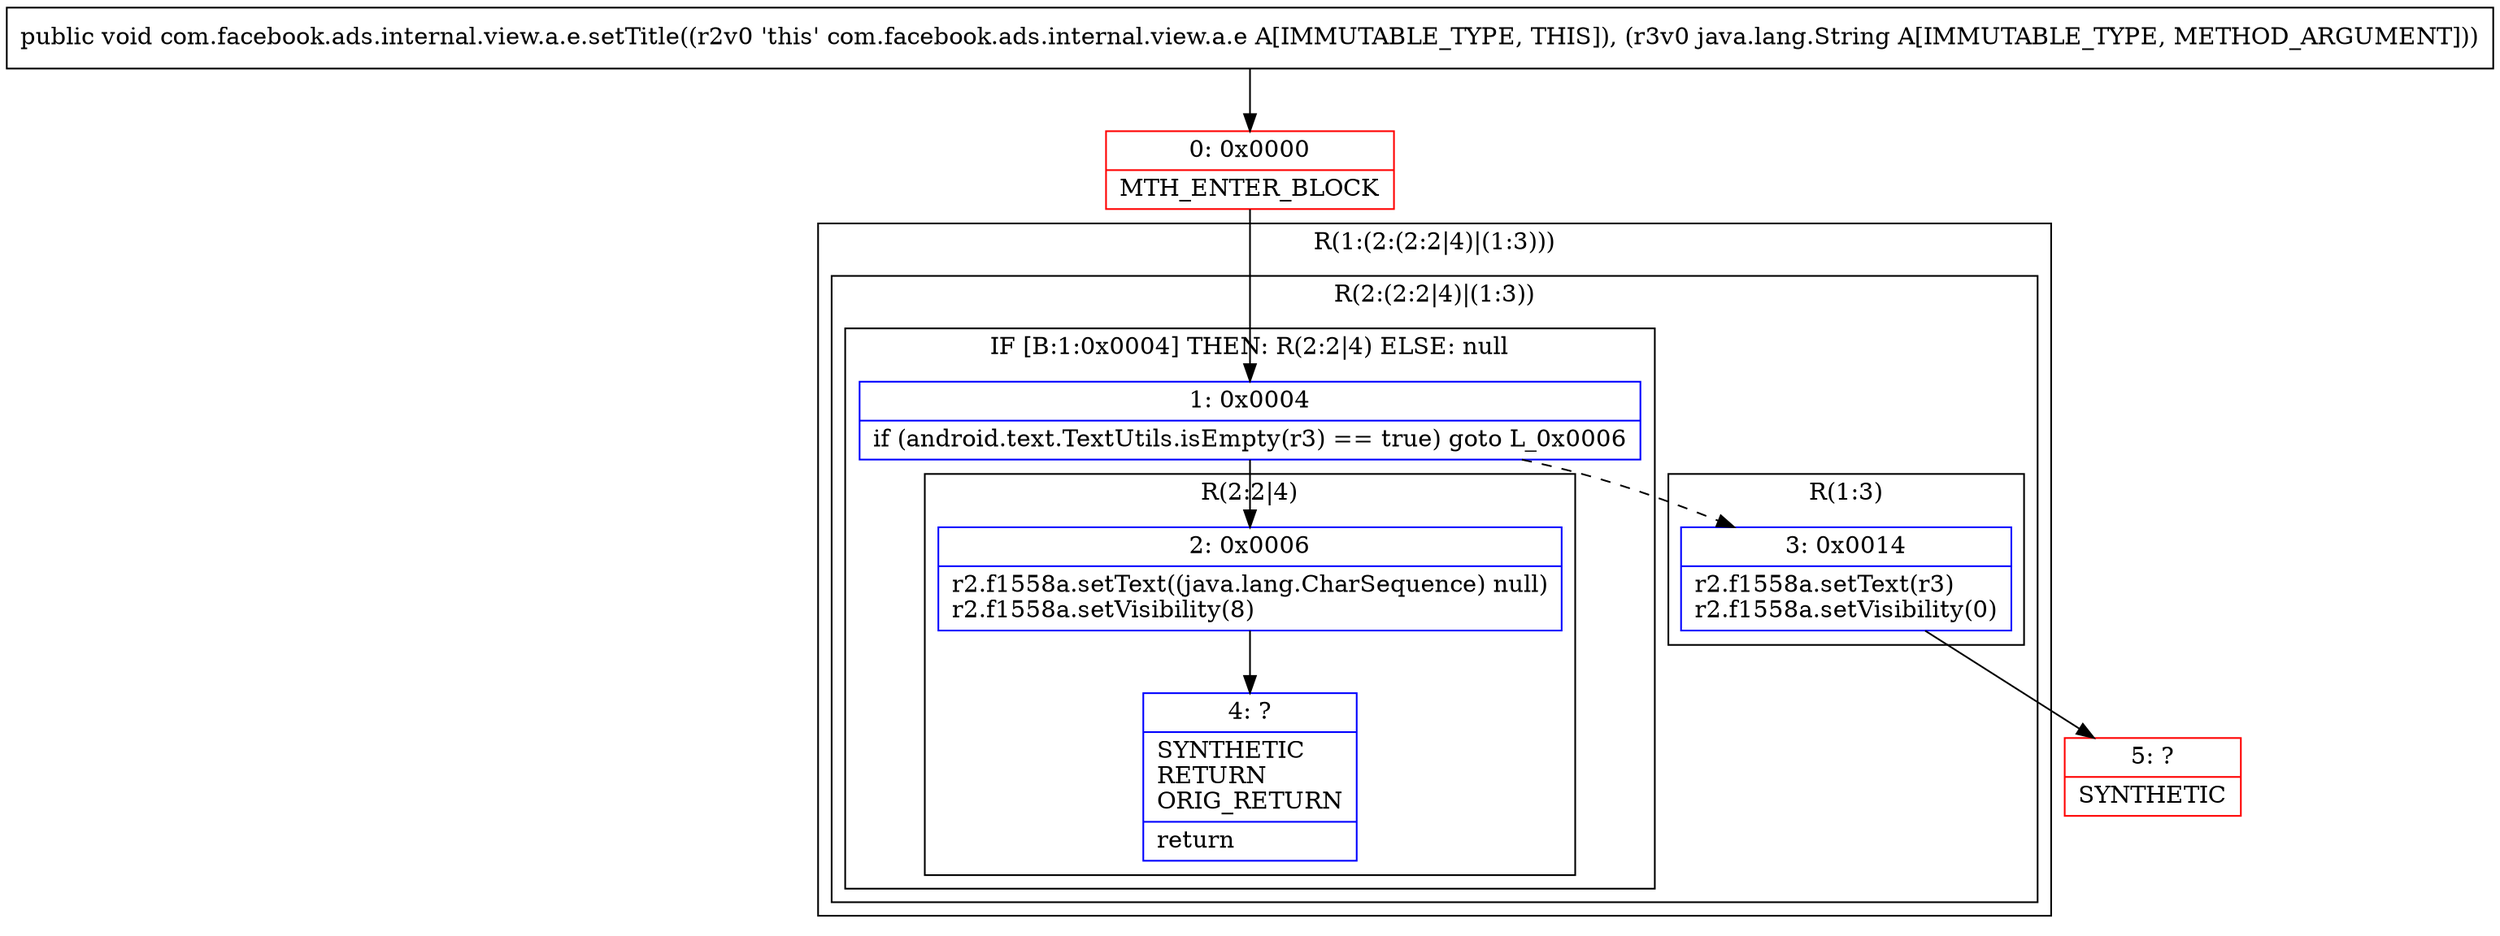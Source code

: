 digraph "CFG forcom.facebook.ads.internal.view.a.e.setTitle(Ljava\/lang\/String;)V" {
subgraph cluster_Region_184982538 {
label = "R(1:(2:(2:2|4)|(1:3)))";
node [shape=record,color=blue];
subgraph cluster_Region_1365454282 {
label = "R(2:(2:2|4)|(1:3))";
node [shape=record,color=blue];
subgraph cluster_IfRegion_869169630 {
label = "IF [B:1:0x0004] THEN: R(2:2|4) ELSE: null";
node [shape=record,color=blue];
Node_1 [shape=record,label="{1\:\ 0x0004|if (android.text.TextUtils.isEmpty(r3) == true) goto L_0x0006\l}"];
subgraph cluster_Region_2021516780 {
label = "R(2:2|4)";
node [shape=record,color=blue];
Node_2 [shape=record,label="{2\:\ 0x0006|r2.f1558a.setText((java.lang.CharSequence) null)\lr2.f1558a.setVisibility(8)\l}"];
Node_4 [shape=record,label="{4\:\ ?|SYNTHETIC\lRETURN\lORIG_RETURN\l|return\l}"];
}
}
subgraph cluster_Region_1201983525 {
label = "R(1:3)";
node [shape=record,color=blue];
Node_3 [shape=record,label="{3\:\ 0x0014|r2.f1558a.setText(r3)\lr2.f1558a.setVisibility(0)\l}"];
}
}
}
Node_0 [shape=record,color=red,label="{0\:\ 0x0000|MTH_ENTER_BLOCK\l}"];
Node_5 [shape=record,color=red,label="{5\:\ ?|SYNTHETIC\l}"];
MethodNode[shape=record,label="{public void com.facebook.ads.internal.view.a.e.setTitle((r2v0 'this' com.facebook.ads.internal.view.a.e A[IMMUTABLE_TYPE, THIS]), (r3v0 java.lang.String A[IMMUTABLE_TYPE, METHOD_ARGUMENT])) }"];
MethodNode -> Node_0;
Node_1 -> Node_2;
Node_1 -> Node_3[style=dashed];
Node_2 -> Node_4;
Node_3 -> Node_5;
Node_0 -> Node_1;
}

